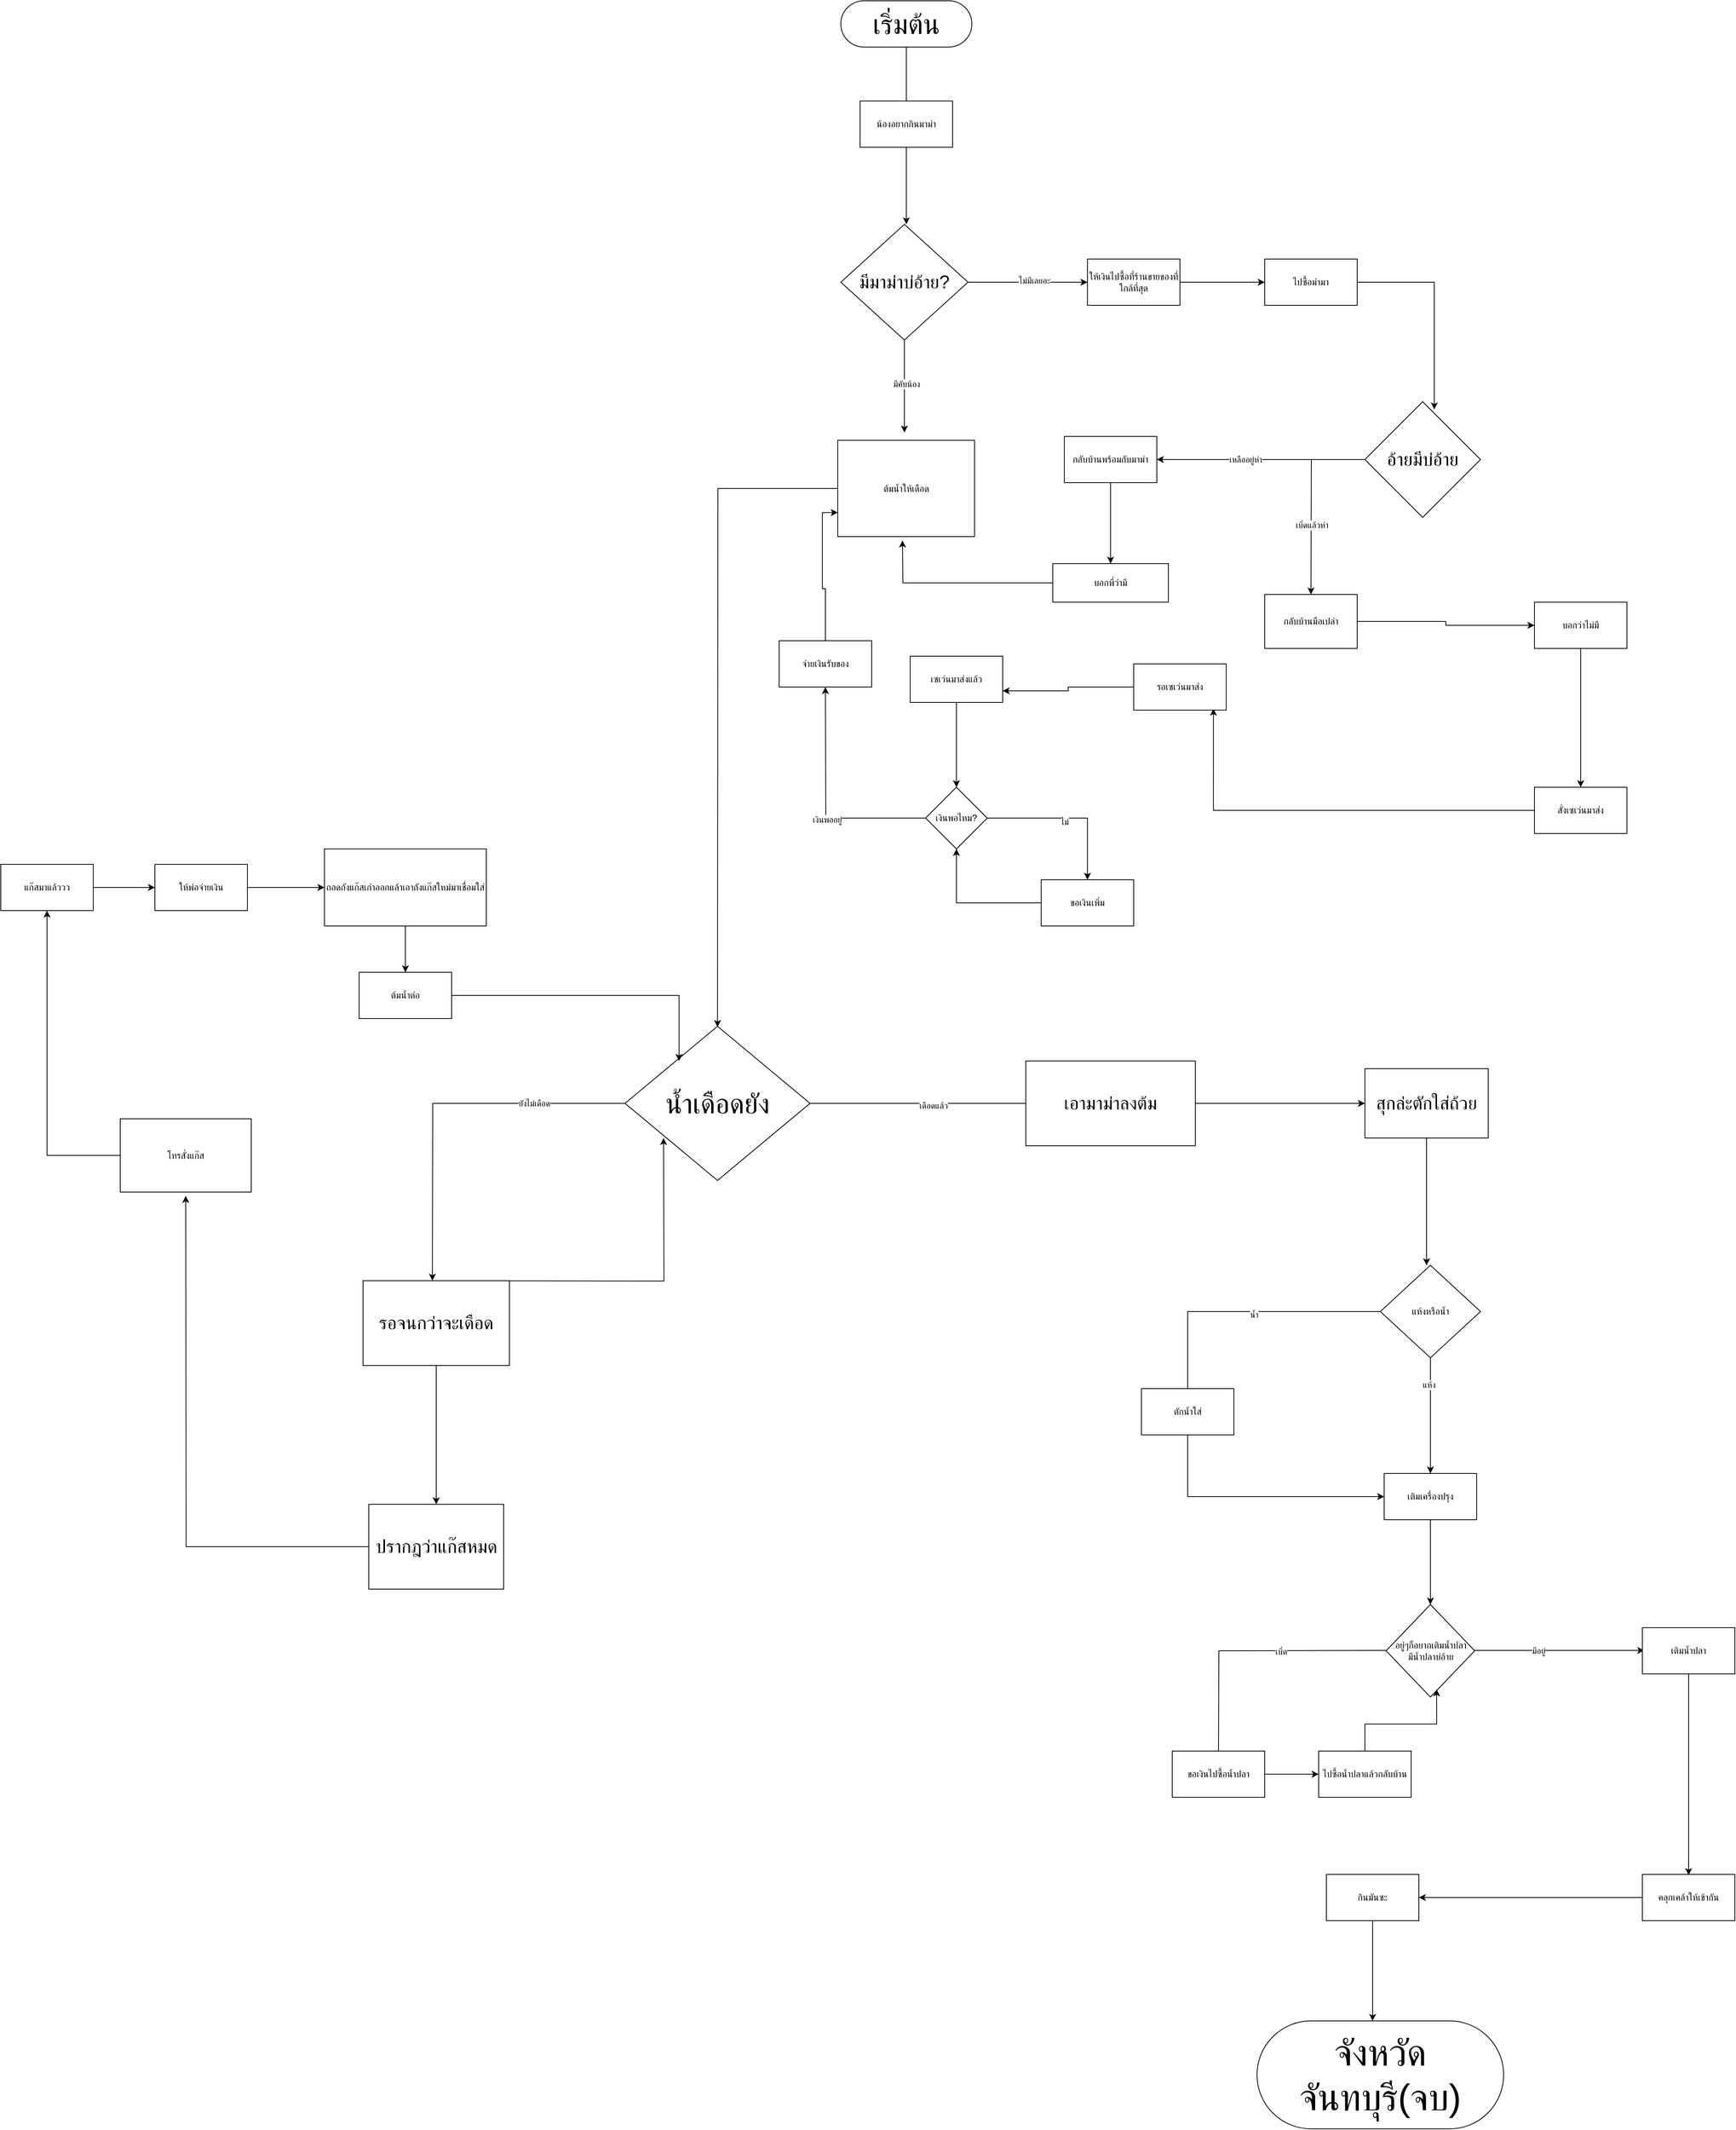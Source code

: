 <mxfile version="27.2.0">
  <diagram name="Page-1" id="LE3c7IvEj8nsEUrI21r7">
    <mxGraphModel dx="7478" dy="4156" grid="1" gridSize="10" guides="1" tooltips="1" connect="1" arrows="1" fold="1" page="1" pageScale="1" pageWidth="850" pageHeight="1100" math="0" shadow="0">
      <root>
        <mxCell id="0" />
        <mxCell id="1" parent="0" />
        <mxCell id="0jGZSmvmxk3otOEil0KO-2" style="edgeStyle=orthogonalEdgeStyle;rounded=0;orthogonalLoop=1;jettySize=auto;html=1;" edge="1" parent="1" source="0jGZSmvmxk3otOEil0KO-1">
          <mxGeometry relative="1" as="geometry">
            <mxPoint x="425" y="190" as="targetPoint" />
          </mxGeometry>
        </mxCell>
        <mxCell id="0jGZSmvmxk3otOEil0KO-1" value="&lt;font style=&quot;font-size: 36px;&quot;&gt;เริ่มต้น&lt;/font&gt;" style="rounded=1;whiteSpace=wrap;html=1;arcSize=50;" vertex="1" parent="1">
          <mxGeometry x="340" y="-100" width="170" height="60" as="geometry" />
        </mxCell>
        <mxCell id="0jGZSmvmxk3otOEil0KO-4" style="edgeStyle=orthogonalEdgeStyle;rounded=0;orthogonalLoop=1;jettySize=auto;html=1;" edge="1" parent="1" source="0jGZSmvmxk3otOEil0KO-3">
          <mxGeometry relative="1" as="geometry">
            <mxPoint x="660" y="265" as="targetPoint" />
          </mxGeometry>
        </mxCell>
        <mxCell id="0jGZSmvmxk3otOEil0KO-7" value="ไม่มีเลยอะ" style="edgeLabel;html=1;align=center;verticalAlign=middle;resizable=0;points=[];" vertex="1" connectable="0" parent="0jGZSmvmxk3otOEil0KO-4">
          <mxGeometry x="0.113" y="3" relative="1" as="geometry">
            <mxPoint as="offset" />
          </mxGeometry>
        </mxCell>
        <mxCell id="0jGZSmvmxk3otOEil0KO-5" style="edgeStyle=orthogonalEdgeStyle;rounded=0;orthogonalLoop=1;jettySize=auto;html=1;" edge="1" parent="1" source="0jGZSmvmxk3otOEil0KO-3">
          <mxGeometry relative="1" as="geometry">
            <mxPoint x="422.5" y="460" as="targetPoint" />
          </mxGeometry>
        </mxCell>
        <mxCell id="0jGZSmvmxk3otOEil0KO-6" value="มีคับน้อง" style="edgeLabel;html=1;align=center;verticalAlign=middle;resizable=0;points=[];" vertex="1" connectable="0" parent="0jGZSmvmxk3otOEil0KO-5">
          <mxGeometry x="-0.054" y="2" relative="1" as="geometry">
            <mxPoint as="offset" />
          </mxGeometry>
        </mxCell>
        <mxCell id="0jGZSmvmxk3otOEil0KO-3" value="&lt;font style=&quot;font-size: 24px;&quot;&gt;มีมาม่าบ่อ้าย?&lt;/font&gt;" style="rhombus;whiteSpace=wrap;html=1;" vertex="1" parent="1">
          <mxGeometry x="340" y="190" width="165" height="150" as="geometry" />
        </mxCell>
        <mxCell id="0jGZSmvmxk3otOEil0KO-10" style="edgeStyle=orthogonalEdgeStyle;rounded=0;orthogonalLoop=1;jettySize=auto;html=1;" edge="1" parent="1" source="0jGZSmvmxk3otOEil0KO-8">
          <mxGeometry relative="1" as="geometry">
            <mxPoint x="890" y="265" as="targetPoint" />
          </mxGeometry>
        </mxCell>
        <mxCell id="0jGZSmvmxk3otOEil0KO-8" value="ให้เงินไปซื้อที่ร้านขายของที่ใกล้ที่สุด" style="rounded=0;whiteSpace=wrap;html=1;" vertex="1" parent="1">
          <mxGeometry x="660" y="235" width="120" height="60" as="geometry" />
        </mxCell>
        <mxCell id="0jGZSmvmxk3otOEil0KO-13" style="edgeStyle=orthogonalEdgeStyle;rounded=0;orthogonalLoop=1;jettySize=auto;html=1;entryX=0.6;entryY=0.067;entryDx=0;entryDy=0;entryPerimeter=0;" edge="1" parent="1" source="0jGZSmvmxk3otOEil0KO-12" target="0jGZSmvmxk3otOEil0KO-14">
          <mxGeometry relative="1" as="geometry">
            <mxPoint x="950" y="420" as="targetPoint" />
          </mxGeometry>
        </mxCell>
        <mxCell id="0jGZSmvmxk3otOEil0KO-12" value="ไปซื้อม่ามา" style="rounded=0;whiteSpace=wrap;html=1;" vertex="1" parent="1">
          <mxGeometry x="890" y="235" width="120" height="60" as="geometry" />
        </mxCell>
        <mxCell id="0jGZSmvmxk3otOEil0KO-16" style="edgeStyle=orthogonalEdgeStyle;rounded=0;orthogonalLoop=1;jettySize=auto;html=1;" edge="1" parent="1" source="0jGZSmvmxk3otOEil0KO-14">
          <mxGeometry relative="1" as="geometry">
            <mxPoint x="950" y="670" as="targetPoint" />
          </mxGeometry>
        </mxCell>
        <mxCell id="0jGZSmvmxk3otOEil0KO-22" value="เบิ่ดแล้วหำ" style="edgeLabel;html=1;align=center;verticalAlign=middle;resizable=0;points=[];" vertex="1" connectable="0" parent="0jGZSmvmxk3otOEil0KO-16">
          <mxGeometry x="0.264" relative="1" as="geometry">
            <mxPoint as="offset" />
          </mxGeometry>
        </mxCell>
        <mxCell id="0jGZSmvmxk3otOEil0KO-18" style="edgeStyle=orthogonalEdgeStyle;rounded=0;orthogonalLoop=1;jettySize=auto;html=1;" edge="1" parent="1" source="0jGZSmvmxk3otOEil0KO-14">
          <mxGeometry relative="1" as="geometry">
            <mxPoint x="750" y="495" as="targetPoint" />
          </mxGeometry>
        </mxCell>
        <mxCell id="0jGZSmvmxk3otOEil0KO-23" value="เหลืออยู่หำ" style="edgeLabel;html=1;align=center;verticalAlign=middle;resizable=0;points=[];" vertex="1" connectable="0" parent="0jGZSmvmxk3otOEil0KO-18">
          <mxGeometry x="0.153" y="-1" relative="1" as="geometry">
            <mxPoint as="offset" />
          </mxGeometry>
        </mxCell>
        <mxCell id="0jGZSmvmxk3otOEil0KO-14" value="&lt;font style=&quot;font-size: 24px;&quot;&gt;อ้ายมีบ่อ้าย&lt;/font&gt;" style="rhombus;whiteSpace=wrap;html=1;" vertex="1" parent="1">
          <mxGeometry x="1020" y="420" width="150" height="150" as="geometry" />
        </mxCell>
        <mxCell id="0jGZSmvmxk3otOEil0KO-28" style="edgeStyle=orthogonalEdgeStyle;rounded=0;orthogonalLoop=1;jettySize=auto;html=1;" edge="1" parent="1" source="0jGZSmvmxk3otOEil0KO-17" target="0jGZSmvmxk3otOEil0KO-29">
          <mxGeometry relative="1" as="geometry">
            <mxPoint x="1300" y="705" as="targetPoint" />
          </mxGeometry>
        </mxCell>
        <mxCell id="0jGZSmvmxk3otOEil0KO-17" value="กลับบ้านมือเปล่า" style="rounded=0;whiteSpace=wrap;html=1;" vertex="1" parent="1">
          <mxGeometry x="890" y="670" width="120" height="70" as="geometry" />
        </mxCell>
        <mxCell id="0jGZSmvmxk3otOEil0KO-20" style="edgeStyle=orthogonalEdgeStyle;rounded=0;orthogonalLoop=1;jettySize=auto;html=1;" edge="1" parent="1" source="0jGZSmvmxk3otOEil0KO-19">
          <mxGeometry relative="1" as="geometry">
            <mxPoint x="690" y="630" as="targetPoint" />
          </mxGeometry>
        </mxCell>
        <mxCell id="0jGZSmvmxk3otOEil0KO-19" value="กลับบ้านพร้อมกับมาม่า" style="rounded=0;whiteSpace=wrap;html=1;" vertex="1" parent="1">
          <mxGeometry x="630" y="465" width="120" height="60" as="geometry" />
        </mxCell>
        <mxCell id="0jGZSmvmxk3otOEil0KO-26" style="edgeStyle=orthogonalEdgeStyle;rounded=0;orthogonalLoop=1;jettySize=auto;html=1;" edge="1" parent="1" source="0jGZSmvmxk3otOEil0KO-21">
          <mxGeometry relative="1" as="geometry">
            <mxPoint x="420" y="600" as="targetPoint" />
          </mxGeometry>
        </mxCell>
        <mxCell id="0jGZSmvmxk3otOEil0KO-21" value="บอกพี่ว่ามี" style="rounded=0;whiteSpace=wrap;html=1;" vertex="1" parent="1">
          <mxGeometry x="615" y="630" width="150" height="50" as="geometry" />
        </mxCell>
        <mxCell id="0jGZSmvmxk3otOEil0KO-35" style="edgeStyle=orthogonalEdgeStyle;rounded=0;orthogonalLoop=1;jettySize=auto;html=1;" edge="1" parent="1" source="0jGZSmvmxk3otOEil0KO-27">
          <mxGeometry relative="1" as="geometry">
            <mxPoint x="180" y="1231" as="targetPoint" />
          </mxGeometry>
        </mxCell>
        <mxCell id="0jGZSmvmxk3otOEil0KO-27" value="ต้มน้ำให้เดือด" style="rounded=0;whiteSpace=wrap;html=1;" vertex="1" parent="1">
          <mxGeometry x="336" y="470" width="177.5" height="125" as="geometry" />
        </mxCell>
        <mxCell id="0jGZSmvmxk3otOEil0KO-30" style="edgeStyle=orthogonalEdgeStyle;rounded=0;orthogonalLoop=1;jettySize=auto;html=1;" edge="1" parent="1" source="0jGZSmvmxk3otOEil0KO-29" target="0jGZSmvmxk3otOEil0KO-31">
          <mxGeometry relative="1" as="geometry">
            <mxPoint x="1300" y="950" as="targetPoint" />
          </mxGeometry>
        </mxCell>
        <mxCell id="0jGZSmvmxk3otOEil0KO-29" value="บอกว่าไม่มี" style="rounded=0;whiteSpace=wrap;html=1;" vertex="1" parent="1">
          <mxGeometry x="1240" y="680" width="120" height="60" as="geometry" />
        </mxCell>
        <mxCell id="0jGZSmvmxk3otOEil0KO-31" value="สั่งเซเว่นมาส่ง" style="rounded=0;whiteSpace=wrap;html=1;" vertex="1" parent="1">
          <mxGeometry x="1240" y="920" width="120" height="60" as="geometry" />
        </mxCell>
        <mxCell id="0jGZSmvmxk3otOEil0KO-68" style="edgeStyle=orthogonalEdgeStyle;rounded=0;orthogonalLoop=1;jettySize=auto;html=1;" edge="1" parent="1" source="0jGZSmvmxk3otOEil0KO-34">
          <mxGeometry relative="1" as="geometry">
            <mxPoint x="490" y="920" as="targetPoint" />
          </mxGeometry>
        </mxCell>
        <mxCell id="0jGZSmvmxk3otOEil0KO-34" value="เซเว่นมาส่งแล้ว" style="rounded=0;whiteSpace=wrap;html=1;" vertex="1" parent="1">
          <mxGeometry x="430" y="750" width="120" height="60" as="geometry" />
        </mxCell>
        <mxCell id="0jGZSmvmxk3otOEil0KO-37" style="edgeStyle=orthogonalEdgeStyle;rounded=0;orthogonalLoop=1;jettySize=auto;html=1;" edge="1" parent="1" source="0jGZSmvmxk3otOEil0KO-36">
          <mxGeometry relative="1" as="geometry">
            <mxPoint x="720" y="1330" as="targetPoint" />
          </mxGeometry>
        </mxCell>
        <mxCell id="0jGZSmvmxk3otOEil0KO-38" value="เดือดแล้ว" style="edgeLabel;html=1;align=center;verticalAlign=middle;resizable=0;points=[];" vertex="1" connectable="0" parent="0jGZSmvmxk3otOEil0KO-37">
          <mxGeometry x="-0.239" y="-3" relative="1" as="geometry">
            <mxPoint as="offset" />
          </mxGeometry>
        </mxCell>
        <mxCell id="0jGZSmvmxk3otOEil0KO-39" style="edgeStyle=orthogonalEdgeStyle;rounded=0;orthogonalLoop=1;jettySize=auto;html=1;" edge="1" parent="1" source="0jGZSmvmxk3otOEil0KO-36">
          <mxGeometry relative="1" as="geometry">
            <mxPoint x="-190" y="1560" as="targetPoint" />
          </mxGeometry>
        </mxCell>
        <mxCell id="0jGZSmvmxk3otOEil0KO-40" value="ยังไม่เดือด" style="edgeLabel;html=1;align=center;verticalAlign=middle;resizable=0;points=[];" vertex="1" connectable="0" parent="0jGZSmvmxk3otOEil0KO-39">
          <mxGeometry x="-0.508" relative="1" as="geometry">
            <mxPoint as="offset" />
          </mxGeometry>
        </mxCell>
        <mxCell id="0jGZSmvmxk3otOEil0KO-36" value="&lt;font style=&quot;font-size: 36px;&quot;&gt;น้ำเดือดยัง&lt;/font&gt;" style="rhombus;whiteSpace=wrap;html=1;" vertex="1" parent="1">
          <mxGeometry x="60" y="1230" width="240" height="200" as="geometry" />
        </mxCell>
        <mxCell id="0jGZSmvmxk3otOEil0KO-42" style="edgeStyle=orthogonalEdgeStyle;rounded=0;orthogonalLoop=1;jettySize=auto;html=1;" edge="1" parent="1">
          <mxGeometry relative="1" as="geometry">
            <mxPoint x="-160" y="1560" as="sourcePoint" />
            <mxPoint x="110" y="1375" as="targetPoint" />
          </mxGeometry>
        </mxCell>
        <mxCell id="0jGZSmvmxk3otOEil0KO-59" style="edgeStyle=orthogonalEdgeStyle;rounded=0;orthogonalLoop=1;jettySize=auto;html=1;" edge="1" parent="1" source="0jGZSmvmxk3otOEil0KO-41" target="0jGZSmvmxk3otOEil0KO-50">
          <mxGeometry relative="1" as="geometry" />
        </mxCell>
        <mxCell id="0jGZSmvmxk3otOEil0KO-41" value="&lt;font style=&quot;font-size: 24px;&quot;&gt;รอจนกว่าจะเดือด&lt;/font&gt;" style="rounded=0;whiteSpace=wrap;html=1;" vertex="1" parent="1">
          <mxGeometry x="-280" y="1560" width="190" height="110" as="geometry" />
        </mxCell>
        <mxCell id="0jGZSmvmxk3otOEil0KO-47" style="edgeStyle=orthogonalEdgeStyle;rounded=0;orthogonalLoop=1;jettySize=auto;html=1;" edge="1" parent="1" source="0jGZSmvmxk3otOEil0KO-43">
          <mxGeometry relative="1" as="geometry">
            <mxPoint x="1020" y="1330" as="targetPoint" />
          </mxGeometry>
        </mxCell>
        <mxCell id="0jGZSmvmxk3otOEil0KO-43" value="&lt;font style=&quot;font-size: 24px;&quot;&gt;เอามาม่าลงต้ม&lt;/font&gt;" style="rounded=0;whiteSpace=wrap;html=1;" vertex="1" parent="1">
          <mxGeometry x="580" y="1275" width="220" height="110" as="geometry" />
        </mxCell>
        <mxCell id="0jGZSmvmxk3otOEil0KO-44" value="น้องอยากกินมาม่า" style="rounded=0;whiteSpace=wrap;html=1;" vertex="1" parent="1">
          <mxGeometry x="365" y="30" width="120" height="60" as="geometry" />
        </mxCell>
        <mxCell id="0jGZSmvmxk3otOEil0KO-46" value="" style="edgeStyle=orthogonalEdgeStyle;rounded=0;orthogonalLoop=1;jettySize=auto;html=1;entryX=0.862;entryY=0.968;entryDx=0;entryDy=0;entryPerimeter=0;" edge="1" parent="1" source="0jGZSmvmxk3otOEil0KO-31" target="0jGZSmvmxk3otOEil0KO-45">
          <mxGeometry relative="1" as="geometry">
            <mxPoint x="1240" y="950" as="sourcePoint" />
            <mxPoint x="489" y="591" as="targetPoint" />
          </mxGeometry>
        </mxCell>
        <mxCell id="0jGZSmvmxk3otOEil0KO-74" style="edgeStyle=orthogonalEdgeStyle;rounded=0;orthogonalLoop=1;jettySize=auto;html=1;entryX=1;entryY=0.75;entryDx=0;entryDy=0;" edge="1" parent="1" source="0jGZSmvmxk3otOEil0KO-45" target="0jGZSmvmxk3otOEil0KO-34">
          <mxGeometry relative="1" as="geometry" />
        </mxCell>
        <mxCell id="0jGZSmvmxk3otOEil0KO-45" value="รอเซเว่นมาส่ง" style="rounded=0;whiteSpace=wrap;html=1;" vertex="1" parent="1">
          <mxGeometry x="720" y="760" width="120" height="60" as="geometry" />
        </mxCell>
        <mxCell id="0jGZSmvmxk3otOEil0KO-62" style="edgeStyle=orthogonalEdgeStyle;rounded=0;orthogonalLoop=1;jettySize=auto;html=1;" edge="1" parent="1" source="0jGZSmvmxk3otOEil0KO-50">
          <mxGeometry relative="1" as="geometry">
            <mxPoint x="-510" y="1450" as="targetPoint" />
          </mxGeometry>
        </mxCell>
        <mxCell id="0jGZSmvmxk3otOEil0KO-50" value="&lt;font style=&quot;font-size: 24px;&quot;&gt;ปรากฎว่าแก๊สหมด&lt;/font&gt;" style="rounded=0;whiteSpace=wrap;html=1;" vertex="1" parent="1">
          <mxGeometry x="-272.5" y="1850" width="175" height="110" as="geometry" />
        </mxCell>
        <mxCell id="0jGZSmvmxk3otOEil0KO-63" style="edgeStyle=orthogonalEdgeStyle;rounded=0;orthogonalLoop=1;jettySize=auto;html=1;entryX=0.5;entryY=1;entryDx=0;entryDy=0;" edge="1" parent="1" source="0jGZSmvmxk3otOEil0KO-55" target="0jGZSmvmxk3otOEil0KO-60">
          <mxGeometry relative="1" as="geometry" />
        </mxCell>
        <mxCell id="0jGZSmvmxk3otOEil0KO-55" value="โทรสั่งแก๊ส" style="rounded=0;whiteSpace=wrap;html=1;" vertex="1" parent="1">
          <mxGeometry x="-595" y="1350" width="170" height="95" as="geometry" />
        </mxCell>
        <mxCell id="0jGZSmvmxk3otOEil0KO-64" style="edgeStyle=orthogonalEdgeStyle;rounded=0;orthogonalLoop=1;jettySize=auto;html=1;" edge="1" parent="1" source="0jGZSmvmxk3otOEil0KO-80">
          <mxGeometry relative="1" as="geometry">
            <mxPoint x="-330" y="1050" as="targetPoint" />
          </mxGeometry>
        </mxCell>
        <mxCell id="0jGZSmvmxk3otOEil0KO-60" value="แก๊สมาแล้ววว" style="rounded=0;whiteSpace=wrap;html=1;" vertex="1" parent="1">
          <mxGeometry x="-750" y="1020" width="120" height="60" as="geometry" />
        </mxCell>
        <mxCell id="0jGZSmvmxk3otOEil0KO-70" style="edgeStyle=orthogonalEdgeStyle;rounded=0;orthogonalLoop=1;jettySize=auto;html=1;" edge="1" parent="1" source="0jGZSmvmxk3otOEil0KO-69" target="0jGZSmvmxk3otOEil0KO-77">
          <mxGeometry relative="1" as="geometry">
            <mxPoint x="660" y="1070" as="targetPoint" />
          </mxGeometry>
        </mxCell>
        <mxCell id="0jGZSmvmxk3otOEil0KO-71" value="ไม่" style="edgeLabel;html=1;align=center;verticalAlign=middle;resizable=0;points=[];" vertex="1" connectable="0" parent="0jGZSmvmxk3otOEil0KO-70">
          <mxGeometry x="-0.054" y="-5" relative="1" as="geometry">
            <mxPoint as="offset" />
          </mxGeometry>
        </mxCell>
        <mxCell id="0jGZSmvmxk3otOEil0KO-72" style="edgeStyle=orthogonalEdgeStyle;rounded=0;orthogonalLoop=1;jettySize=auto;html=1;" edge="1" parent="1" source="0jGZSmvmxk3otOEil0KO-69">
          <mxGeometry relative="1" as="geometry">
            <mxPoint x="320" y="790" as="targetPoint" />
          </mxGeometry>
        </mxCell>
        <mxCell id="0jGZSmvmxk3otOEil0KO-73" value="เงินพออยู่" style="edgeLabel;html=1;align=center;verticalAlign=middle;resizable=0;points=[];" vertex="1" connectable="0" parent="0jGZSmvmxk3otOEil0KO-72">
          <mxGeometry x="-0.142" y="2" relative="1" as="geometry">
            <mxPoint as="offset" />
          </mxGeometry>
        </mxCell>
        <mxCell id="0jGZSmvmxk3otOEil0KO-69" value="เงินพอไหม?" style="rhombus;whiteSpace=wrap;html=1;" vertex="1" parent="1">
          <mxGeometry x="450" y="920" width="80" height="80" as="geometry" />
        </mxCell>
        <mxCell id="0jGZSmvmxk3otOEil0KO-76" style="edgeStyle=orthogonalEdgeStyle;rounded=0;orthogonalLoop=1;jettySize=auto;html=1;entryX=0;entryY=0.75;entryDx=0;entryDy=0;" edge="1" parent="1" source="0jGZSmvmxk3otOEil0KO-75" target="0jGZSmvmxk3otOEil0KO-27">
          <mxGeometry relative="1" as="geometry" />
        </mxCell>
        <mxCell id="0jGZSmvmxk3otOEil0KO-75" value="จ่ายเงินรับของ" style="rounded=0;whiteSpace=wrap;html=1;" vertex="1" parent="1">
          <mxGeometry x="260" y="730" width="120" height="60" as="geometry" />
        </mxCell>
        <mxCell id="0jGZSmvmxk3otOEil0KO-78" style="edgeStyle=orthogonalEdgeStyle;rounded=0;orthogonalLoop=1;jettySize=auto;html=1;entryX=0.5;entryY=1;entryDx=0;entryDy=0;" edge="1" parent="1" source="0jGZSmvmxk3otOEil0KO-77" target="0jGZSmvmxk3otOEil0KO-69">
          <mxGeometry relative="1" as="geometry" />
        </mxCell>
        <mxCell id="0jGZSmvmxk3otOEil0KO-77" value="ขอเงินเพิ่ม" style="rounded=0;whiteSpace=wrap;html=1;" vertex="1" parent="1">
          <mxGeometry x="600" y="1040" width="120" height="60" as="geometry" />
        </mxCell>
        <mxCell id="0jGZSmvmxk3otOEil0KO-82" style="edgeStyle=orthogonalEdgeStyle;rounded=0;orthogonalLoop=1;jettySize=auto;html=1;" edge="1" parent="1" source="0jGZSmvmxk3otOEil0KO-79" target="0jGZSmvmxk3otOEil0KO-83">
          <mxGeometry relative="1" as="geometry">
            <mxPoint x="-225" y="1190" as="targetPoint" />
          </mxGeometry>
        </mxCell>
        <mxCell id="0jGZSmvmxk3otOEil0KO-79" value="ถอดถังแก๊สเก่าออกแล้าเอาถังแก๊สใหม๋มาเชื่อมใส่" style="rounded=0;whiteSpace=wrap;html=1;" vertex="1" parent="1">
          <mxGeometry x="-330" y="1000" width="210" height="100" as="geometry" />
        </mxCell>
        <mxCell id="0jGZSmvmxk3otOEil0KO-81" value="" style="edgeStyle=orthogonalEdgeStyle;rounded=0;orthogonalLoop=1;jettySize=auto;html=1;" edge="1" parent="1" source="0jGZSmvmxk3otOEil0KO-60" target="0jGZSmvmxk3otOEil0KO-80">
          <mxGeometry relative="1" as="geometry">
            <mxPoint x="-330" y="1050" as="targetPoint" />
            <mxPoint x="-630" y="1050" as="sourcePoint" />
          </mxGeometry>
        </mxCell>
        <mxCell id="0jGZSmvmxk3otOEil0KO-80" value="ให้พ่อจ่ายเงิน" style="rounded=0;whiteSpace=wrap;html=1;" vertex="1" parent="1">
          <mxGeometry x="-550" y="1020" width="120" height="60" as="geometry" />
        </mxCell>
        <mxCell id="0jGZSmvmxk3otOEil0KO-83" value="ต้มน้ำต่อ" style="rounded=0;whiteSpace=wrap;html=1;" vertex="1" parent="1">
          <mxGeometry x="-285" y="1160" width="120" height="60" as="geometry" />
        </mxCell>
        <mxCell id="0jGZSmvmxk3otOEil0KO-84" style="edgeStyle=orthogonalEdgeStyle;rounded=0;orthogonalLoop=1;jettySize=auto;html=1;entryX=0.292;entryY=0.225;entryDx=0;entryDy=0;entryPerimeter=0;" edge="1" parent="1" source="0jGZSmvmxk3otOEil0KO-83" target="0jGZSmvmxk3otOEil0KO-36">
          <mxGeometry relative="1" as="geometry" />
        </mxCell>
        <mxCell id="0jGZSmvmxk3otOEil0KO-86" style="edgeStyle=orthogonalEdgeStyle;rounded=0;orthogonalLoop=1;jettySize=auto;html=1;" edge="1" parent="1" source="0jGZSmvmxk3otOEil0KO-85">
          <mxGeometry relative="1" as="geometry">
            <mxPoint x="1100" y="1540" as="targetPoint" />
          </mxGeometry>
        </mxCell>
        <mxCell id="0jGZSmvmxk3otOEil0KO-85" value="&lt;font style=&quot;font-size: 24px;&quot;&gt;สุกล่ะตักใส่ถ้วย&lt;/font&gt;" style="rounded=0;whiteSpace=wrap;html=1;" vertex="1" parent="1">
          <mxGeometry x="1020" y="1285" width="160" height="90" as="geometry" />
        </mxCell>
        <mxCell id="0jGZSmvmxk3otOEil0KO-88" style="edgeStyle=orthogonalEdgeStyle;rounded=0;orthogonalLoop=1;jettySize=auto;html=1;" edge="1" parent="1" source="0jGZSmvmxk3otOEil0KO-87" target="0jGZSmvmxk3otOEil0KO-92">
          <mxGeometry relative="1" as="geometry">
            <mxPoint x="890" y="1800" as="targetPoint" />
            <Array as="points">
              <mxPoint x="790" y="1600" />
              <mxPoint x="790" y="1840" />
            </Array>
          </mxGeometry>
        </mxCell>
        <mxCell id="0jGZSmvmxk3otOEil0KO-90" value="น้ำ" style="edgeLabel;html=1;align=center;verticalAlign=middle;resizable=0;points=[];" vertex="1" connectable="0" parent="0jGZSmvmxk3otOEil0KO-88">
          <mxGeometry x="-0.559" y="4" relative="1" as="geometry">
            <mxPoint as="offset" />
          </mxGeometry>
        </mxCell>
        <mxCell id="0jGZSmvmxk3otOEil0KO-89" style="edgeStyle=orthogonalEdgeStyle;rounded=0;orthogonalLoop=1;jettySize=auto;html=1;" edge="1" parent="1" source="0jGZSmvmxk3otOEil0KO-87" target="0jGZSmvmxk3otOEil0KO-92">
          <mxGeometry relative="1" as="geometry">
            <mxPoint x="1390" y="1790" as="targetPoint" />
          </mxGeometry>
        </mxCell>
        <mxCell id="0jGZSmvmxk3otOEil0KO-91" value="แห้ง" style="edgeLabel;html=1;align=center;verticalAlign=middle;resizable=0;points=[];" vertex="1" connectable="0" parent="0jGZSmvmxk3otOEil0KO-89">
          <mxGeometry x="-0.532" y="-2" relative="1" as="geometry">
            <mxPoint as="offset" />
          </mxGeometry>
        </mxCell>
        <mxCell id="0jGZSmvmxk3otOEil0KO-87" value="แห้งหรือน้ำ" style="rhombus;whiteSpace=wrap;html=1;" vertex="1" parent="1">
          <mxGeometry x="1040" y="1540" width="130" height="120" as="geometry" />
        </mxCell>
        <mxCell id="0jGZSmvmxk3otOEil0KO-94" style="edgeStyle=orthogonalEdgeStyle;rounded=0;orthogonalLoop=1;jettySize=auto;html=1;" edge="1" parent="1" source="0jGZSmvmxk3otOEil0KO-92">
          <mxGeometry relative="1" as="geometry">
            <mxPoint x="1105" y="1980" as="targetPoint" />
          </mxGeometry>
        </mxCell>
        <mxCell id="0jGZSmvmxk3otOEil0KO-92" value="เติมเครื่องปรุง" style="rounded=0;whiteSpace=wrap;html=1;" vertex="1" parent="1">
          <mxGeometry x="1045" y="1810" width="120" height="60" as="geometry" />
        </mxCell>
        <mxCell id="0jGZSmvmxk3otOEil0KO-93" value="ตักน้ำใส่" style="rounded=0;whiteSpace=wrap;html=1;" vertex="1" parent="1">
          <mxGeometry x="730" y="1700" width="120" height="60" as="geometry" />
        </mxCell>
        <mxCell id="0jGZSmvmxk3otOEil0KO-96" style="edgeStyle=orthogonalEdgeStyle;rounded=0;orthogonalLoop=1;jettySize=auto;html=1;" edge="1" parent="1">
          <mxGeometry relative="1" as="geometry">
            <mxPoint x="830" y="2180" as="targetPoint" />
            <mxPoint x="1047.5" y="2039.5" as="sourcePoint" />
          </mxGeometry>
        </mxCell>
        <mxCell id="0jGZSmvmxk3otOEil0KO-100" value="เบิ่ด" style="edgeLabel;html=1;align=center;verticalAlign=middle;resizable=0;points=[];" vertex="1" connectable="0" parent="0jGZSmvmxk3otOEil0KO-96">
          <mxGeometry x="-0.232" y="1" relative="1" as="geometry">
            <mxPoint as="offset" />
          </mxGeometry>
        </mxCell>
        <mxCell id="0jGZSmvmxk3otOEil0KO-97" style="edgeStyle=orthogonalEdgeStyle;rounded=0;orthogonalLoop=1;jettySize=auto;html=1;" edge="1" parent="1">
          <mxGeometry relative="1" as="geometry">
            <mxPoint x="1382.5" y="2039.5" as="targetPoint" />
            <mxPoint x="1160" y="2039.5" as="sourcePoint" />
          </mxGeometry>
        </mxCell>
        <mxCell id="0jGZSmvmxk3otOEil0KO-101" value="มีอยู่" style="edgeLabel;html=1;align=center;verticalAlign=middle;resizable=0;points=[];" vertex="1" connectable="0" parent="0jGZSmvmxk3otOEil0KO-97">
          <mxGeometry x="-0.236" y="1" relative="1" as="geometry">
            <mxPoint y="1" as="offset" />
          </mxGeometry>
        </mxCell>
        <mxCell id="0jGZSmvmxk3otOEil0KO-99" value="อยู่ๆก็อยากเติมน้ำปลา&lt;div&gt;มีน้ำปลาบ่อ้าย&lt;/div&gt;" style="rhombus;whiteSpace=wrap;html=1;" vertex="1" parent="1">
          <mxGeometry x="1047.5" y="1980" width="115" height="120" as="geometry" />
        </mxCell>
        <mxCell id="0jGZSmvmxk3otOEil0KO-103" style="edgeStyle=orthogonalEdgeStyle;rounded=0;orthogonalLoop=1;jettySize=auto;html=1;" edge="1" parent="1" source="0jGZSmvmxk3otOEil0KO-102">
          <mxGeometry relative="1" as="geometry">
            <mxPoint x="960" y="2200" as="targetPoint" />
          </mxGeometry>
        </mxCell>
        <mxCell id="0jGZSmvmxk3otOEil0KO-102" value="ขอเงินไปซื้อน้ำปลา" style="rounded=0;whiteSpace=wrap;html=1;" vertex="1" parent="1">
          <mxGeometry x="770" y="2170" width="120" height="60" as="geometry" />
        </mxCell>
        <mxCell id="0jGZSmvmxk3otOEil0KO-104" value="ไปซื้อน้ำปลาแล้วกลับบ้าน" style="rounded=0;whiteSpace=wrap;html=1;" vertex="1" parent="1">
          <mxGeometry x="960" y="2170" width="120" height="60" as="geometry" />
        </mxCell>
        <mxCell id="0jGZSmvmxk3otOEil0KO-105" style="edgeStyle=orthogonalEdgeStyle;rounded=0;orthogonalLoop=1;jettySize=auto;html=1;entryX=0.57;entryY=0.917;entryDx=0;entryDy=0;entryPerimeter=0;" edge="1" parent="1" source="0jGZSmvmxk3otOEil0KO-104" target="0jGZSmvmxk3otOEil0KO-99">
          <mxGeometry relative="1" as="geometry" />
        </mxCell>
        <mxCell id="0jGZSmvmxk3otOEil0KO-107" style="edgeStyle=orthogonalEdgeStyle;rounded=0;orthogonalLoop=1;jettySize=auto;html=1;" edge="1" parent="1" source="0jGZSmvmxk3otOEil0KO-106">
          <mxGeometry relative="1" as="geometry">
            <mxPoint x="1440" y="2331" as="targetPoint" />
          </mxGeometry>
        </mxCell>
        <mxCell id="0jGZSmvmxk3otOEil0KO-106" value="เติมน้ำปลา" style="rounded=0;whiteSpace=wrap;html=1;" vertex="1" parent="1">
          <mxGeometry x="1380" y="2010" width="120" height="60" as="geometry" />
        </mxCell>
        <mxCell id="0jGZSmvmxk3otOEil0KO-109" style="edgeStyle=orthogonalEdgeStyle;rounded=0;orthogonalLoop=1;jettySize=auto;html=1;" edge="1" parent="1" source="0jGZSmvmxk3otOEil0KO-108">
          <mxGeometry relative="1" as="geometry">
            <mxPoint x="1090" y="2360" as="targetPoint" />
          </mxGeometry>
        </mxCell>
        <mxCell id="0jGZSmvmxk3otOEil0KO-108" value="คลุกเคล้าให้เข้ากัน" style="rounded=0;whiteSpace=wrap;html=1;" vertex="1" parent="1">
          <mxGeometry x="1380" y="2330" width="120" height="60" as="geometry" />
        </mxCell>
        <mxCell id="0jGZSmvmxk3otOEil0KO-111" style="edgeStyle=orthogonalEdgeStyle;rounded=0;orthogonalLoop=1;jettySize=auto;html=1;" edge="1" parent="1" source="0jGZSmvmxk3otOEil0KO-110">
          <mxGeometry relative="1" as="geometry">
            <mxPoint x="1030" y="2520" as="targetPoint" />
          </mxGeometry>
        </mxCell>
        <mxCell id="0jGZSmvmxk3otOEil0KO-110" value="กินมันซะ" style="rounded=0;whiteSpace=wrap;html=1;" vertex="1" parent="1">
          <mxGeometry x="970" y="2330" width="120" height="60" as="geometry" />
        </mxCell>
        <mxCell id="0jGZSmvmxk3otOEil0KO-112" value="&lt;font style=&quot;font-size: 48px;&quot;&gt;จังหวัดจันทบุรี(จบ)&lt;/font&gt;" style="rounded=1;whiteSpace=wrap;html=1;arcSize=50;" vertex="1" parent="1">
          <mxGeometry x="880" y="2520" width="320" height="140" as="geometry" />
        </mxCell>
      </root>
    </mxGraphModel>
  </diagram>
</mxfile>
